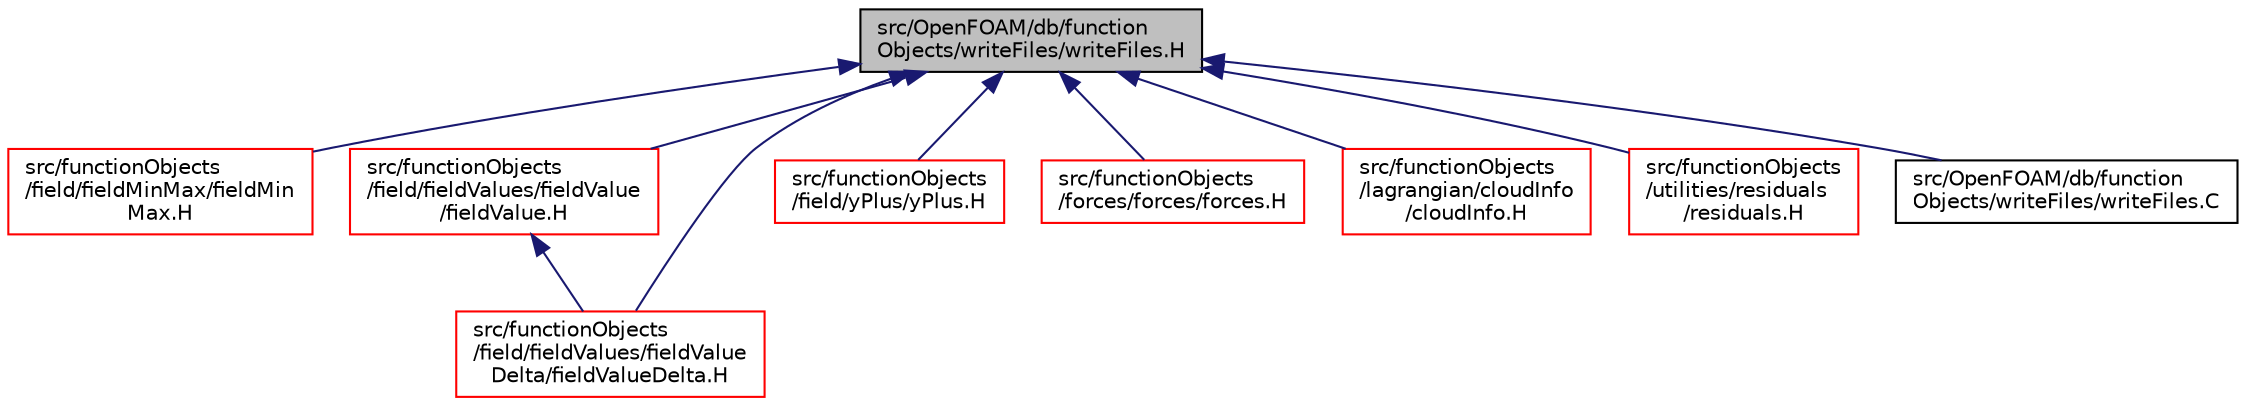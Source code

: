 digraph "src/OpenFOAM/db/functionObjects/writeFiles/writeFiles.H"
{
  bgcolor="transparent";
  edge [fontname="Helvetica",fontsize="10",labelfontname="Helvetica",labelfontsize="10"];
  node [fontname="Helvetica",fontsize="10",shape=record];
  Node1 [label="src/OpenFOAM/db/function\lObjects/writeFiles/writeFiles.H",height=0.2,width=0.4,color="black", fillcolor="grey75", style="filled", fontcolor="black"];
  Node1 -> Node2 [dir="back",color="midnightblue",fontsize="10",style="solid",fontname="Helvetica"];
  Node2 [label="src/functionObjects\l/field/fieldMinMax/fieldMin\lMax.H",height=0.2,width=0.4,color="red",URL="$a06342.html"];
  Node1 -> Node3 [dir="back",color="midnightblue",fontsize="10",style="solid",fontname="Helvetica"];
  Node3 [label="src/functionObjects\l/field/fieldValues/fieldValue\l/fieldValue.H",height=0.2,width=0.4,color="red",URL="$a06345.html"];
  Node3 -> Node4 [dir="back",color="midnightblue",fontsize="10",style="solid",fontname="Helvetica"];
  Node4 [label="src/functionObjects\l/field/fieldValues/fieldValue\lDelta/fieldValueDelta.H",height=0.2,width=0.4,color="red",URL="$a06350.html"];
  Node1 -> Node4 [dir="back",color="midnightblue",fontsize="10",style="solid",fontname="Helvetica"];
  Node1 -> Node5 [dir="back",color="midnightblue",fontsize="10",style="solid",fontname="Helvetica"];
  Node5 [label="src/functionObjects\l/field/yPlus/yPlus.H",height=0.2,width=0.4,color="red",URL="$a06431.html"];
  Node1 -> Node6 [dir="back",color="midnightblue",fontsize="10",style="solid",fontname="Helvetica"];
  Node6 [label="src/functionObjects\l/forces/forces/forces.H",height=0.2,width=0.4,color="red",URL="$a06435.html"];
  Node1 -> Node7 [dir="back",color="midnightblue",fontsize="10",style="solid",fontname="Helvetica"];
  Node7 [label="src/functionObjects\l/lagrangian/cloudInfo\l/cloudInfo.H",height=0.2,width=0.4,color="red",URL="$a06438.html"];
  Node1 -> Node8 [dir="back",color="midnightblue",fontsize="10",style="solid",fontname="Helvetica"];
  Node8 [label="src/functionObjects\l/utilities/residuals\l/residuals.H",height=0.2,width=0.4,color="red",URL="$a06454.html"];
  Node1 -> Node9 [dir="back",color="midnightblue",fontsize="10",style="solid",fontname="Helvetica"];
  Node9 [label="src/OpenFOAM/db/function\lObjects/writeFiles/writeFiles.C",height=0.2,width=0.4,color="black",URL="$a08056.html"];
}
